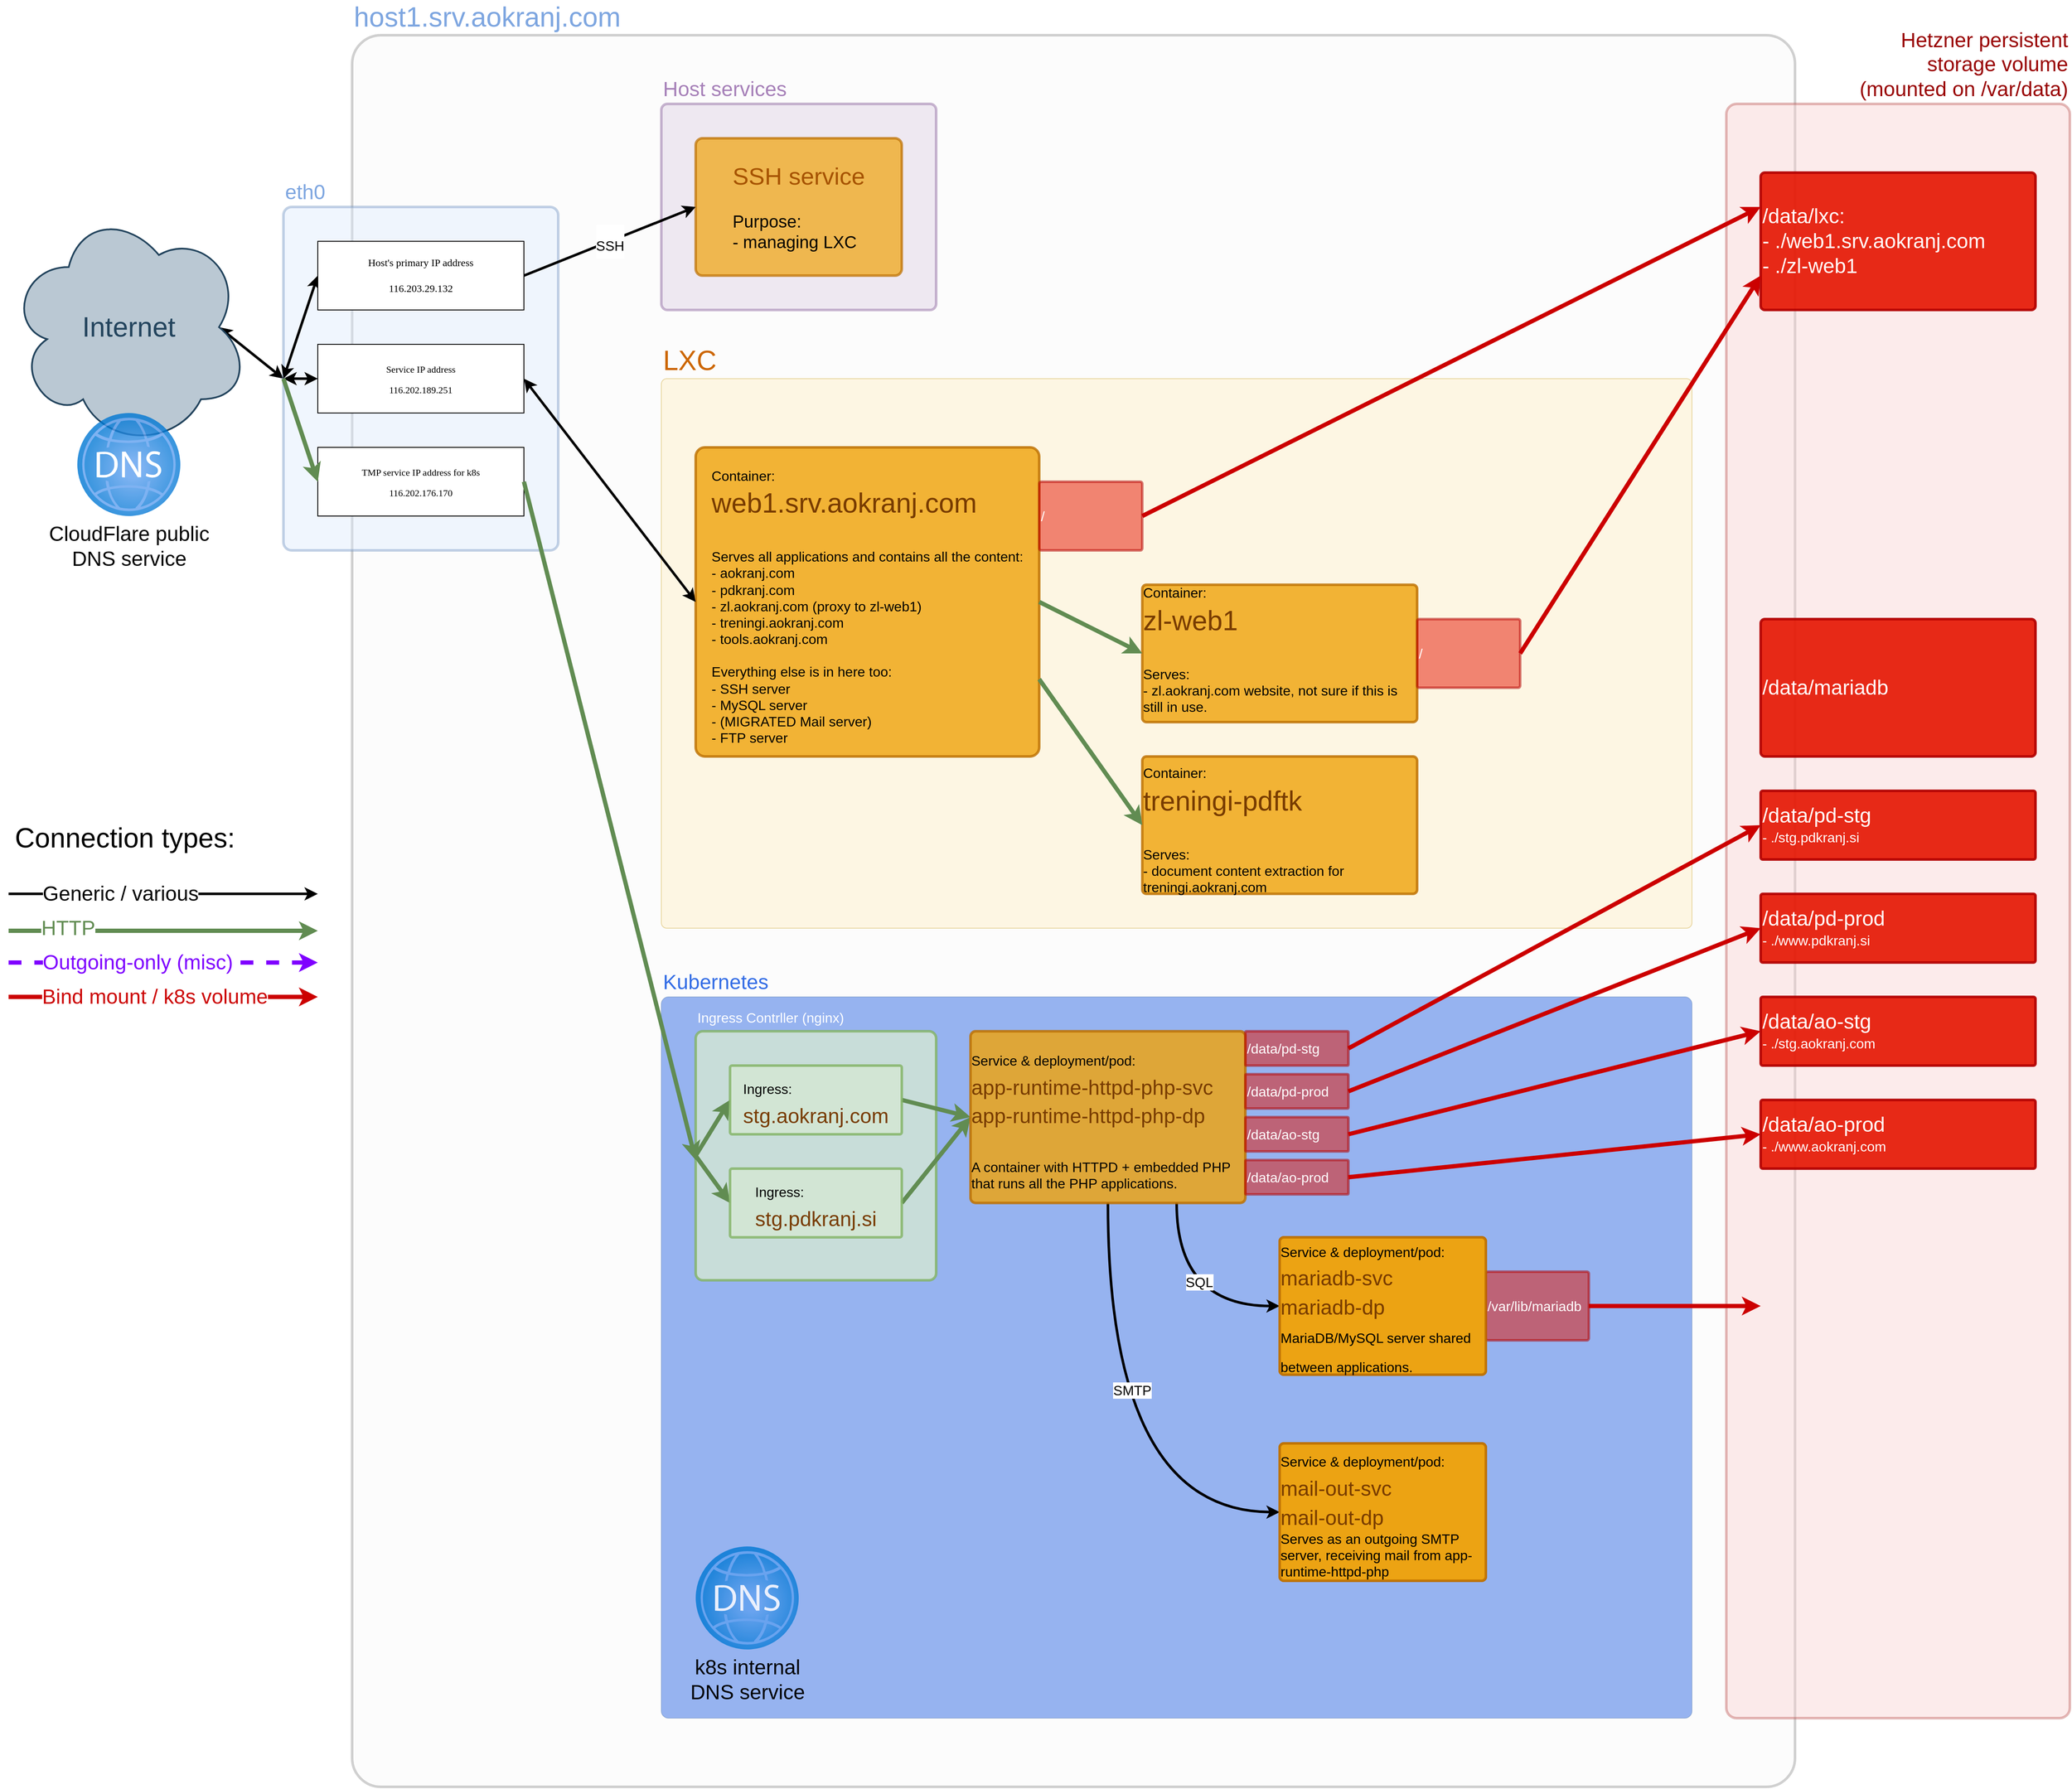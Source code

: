 <mxfile version="16.1.0" type="device"><diagram id="a45cf8ec-cd66-6f27-3ac3-be6e809c9e4a" name="Infrastructure diagram - desired final confifguration"><mxGraphModel dx="2329" dy="1436" grid="1" gridSize="10" guides="1" tooltips="1" connect="1" arrows="1" fold="1" page="1" pageScale="1" pageWidth="1169" pageHeight="1654" background="none" math="0" shadow="0"><root><mxCell id="0"/><mxCell id="1" parent="0"/><mxCell id="3" value="&lt;font style=&quot;font-size: 32px&quot; color=&quot;#7ea6e0&quot;&gt;host1.srv.aokranj.com&lt;/font&gt;" style="rounded=1;whiteSpace=wrap;html=1;shadow=0;strokeColor=#666666;fillColor=#f5f5f5;fontSize=18;fontStyle=0;strokeWidth=3;arcSize=2;align=left;labelPosition=center;verticalLabelPosition=top;verticalAlign=bottom;fontColor=#333333;opacity=30;" parent="1" vertex="1"><mxGeometry x="440" y="80" width="1680" height="2040" as="geometry"/></mxCell><mxCell id="VfFLFzp6Eeh_TzGAHePR-176" style="rounded=0;orthogonalLoop=1;jettySize=auto;html=1;exitX=0.875;exitY=0.5;exitDx=0;exitDy=0;exitPerimeter=0;entryX=0;entryY=0.5;entryDx=0;entryDy=0;fontSize=36;fontColor=#FF8000;strokeWidth=3;endArrow=classic;endFill=1;startArrow=classic;startFill=1;" parent="1" source="49" target="VfFLFzp6Eeh_TzGAHePR-175" edge="1"><mxGeometry relative="1" as="geometry"/></mxCell><mxCell id="VfFLFzp6Eeh_TzGAHePR-175" value="&lt;font color=&quot;#7ea6e0&quot; style=&quot;font-size: 24px&quot;&gt;eth0&lt;/font&gt;" style="rounded=1;whiteSpace=wrap;html=1;shadow=0;strokeColor=#6c8ebf;fillColor=#dae8fc;fontSize=18;opacity=40;fontStyle=0;strokeWidth=3;arcSize=3;align=left;labelPosition=center;verticalLabelPosition=top;verticalAlign=bottom;labelBackgroundColor=none;" parent="1" vertex="1"><mxGeometry x="360" y="280" width="320" height="400" as="geometry"/></mxCell><mxCell id="49" value="&lt;font style=&quot;font-size: 32px&quot;&gt;Internet&lt;/font&gt;" style="ellipse;shape=cloud;whiteSpace=wrap;html=1;shadow=0;strokeColor=#23445D;fillColor=#BAC8D3;gradientColor=none;fontSize=18;fontColor=#23445D;fontStyle=0;gradientDirection=north;strokeWidth=2;" parent="1" vertex="1"><mxGeometry x="40" y="280" width="280" height="280" as="geometry"/></mxCell><mxCell id="VfFLFzp6Eeh_TzGAHePR-224" style="edgeStyle=none;rounded=0;orthogonalLoop=1;jettySize=auto;html=1;exitX=0;exitY=0.5;exitDx=0;exitDy=0;entryX=0;entryY=0.5;entryDx=0;entryDy=0;fontSize=16;fontColor=#000000;startArrow=classic;startFill=1;endArrow=classic;endFill=1;strokeColor=#000000;strokeWidth=3;" parent="1" source="VfFLFzp6Eeh_TzGAHePR-175" target="VfFLFzp6Eeh_TzGAHePR-174" edge="1"><mxGeometry relative="1" as="geometry"/></mxCell><mxCell id="VfFLFzp6Eeh_TzGAHePR-183" style="edgeStyle=none;rounded=0;orthogonalLoop=1;jettySize=auto;html=1;exitX=0;exitY=0.5;exitDx=0;exitDy=0;entryX=0;entryY=0.5;entryDx=0;entryDy=0;fontSize=24;fontColor=#326ce5;startArrow=classic;startFill=1;endArrow=classic;endFill=1;strokeWidth=3;" parent="1" source="VfFLFzp6Eeh_TzGAHePR-173" target="VfFLFzp6Eeh_TzGAHePR-175" edge="1"><mxGeometry relative="1" as="geometry"/></mxCell><mxCell id="VfFLFzp6Eeh_TzGAHePR-173" value="&lt;p class=&quot;p1&quot; style=&quot;margin: 0px; font-stretch: normal; line-height: normal; font-family: menlo; color: rgb(0, 0, 0); font-size: 12px;&quot;&gt;&lt;span class=&quot;s1&quot; style=&quot;font-size: 12px;&quot;&gt;&lt;font style=&quot;font-size: 12px;&quot;&gt;Host's primary IP address&lt;/font&gt;&lt;/span&gt;&lt;/p&gt;&lt;p class=&quot;p1&quot; style=&quot;margin: 0px; font-stretch: normal; line-height: normal; font-family: menlo; color: rgb(0, 0, 0); font-size: 12px;&quot;&gt;&lt;span class=&quot;s1&quot; style=&quot;font-size: 12px;&quot;&gt;&lt;font style=&quot;font-size: 12px;&quot;&gt;&lt;br style=&quot;font-size: 12px;&quot;&gt;&lt;/font&gt;&lt;/span&gt;&lt;/p&gt;&lt;p class=&quot;p1&quot; style=&quot;margin: 0px; font-stretch: normal; line-height: normal; font-family: menlo; color: rgb(0, 0, 0); font-size: 12px;&quot;&gt;&lt;span class=&quot;s1&quot; style=&quot;font-size: 12px;&quot;&gt;&lt;font style=&quot;font-size: 12px;&quot;&gt;116.203.29.132&lt;/font&gt;&lt;/span&gt;&lt;/p&gt;" style="rounded=0;whiteSpace=wrap;html=1;fontSize=12;fontColor=#FF8000;" parent="1" vertex="1"><mxGeometry x="400" y="320" width="240" height="80" as="geometry"/></mxCell><mxCell id="VfFLFzp6Eeh_TzGAHePR-174" value="&lt;p class=&quot;p1&quot; style=&quot;margin: 0px ; font-stretch: normal ; font-size: 11px ; line-height: normal ; font-family: &amp;#34;menlo&amp;#34; ; color: rgb(0 , 0 , 0)&quot;&gt;&lt;span class=&quot;s1&quot;&gt;Service IP address&lt;/span&gt;&lt;/p&gt;&lt;p class=&quot;p1&quot; style=&quot;margin: 0px ; font-stretch: normal ; font-size: 11px ; line-height: normal ; font-family: &amp;#34;menlo&amp;#34; ; color: rgb(0 , 0 , 0)&quot;&gt;&lt;br&gt;&lt;/p&gt;&lt;p class=&quot;p1&quot; style=&quot;margin: 0px ; font-stretch: normal ; font-size: 11px ; line-height: normal ; font-family: &amp;#34;menlo&amp;#34; ; color: rgb(0 , 0 , 0)&quot;&gt;&lt;span class=&quot;s1&quot;&gt;116.202.189.251&lt;/span&gt;&lt;/p&gt;" style="rounded=0;whiteSpace=wrap;html=1;fontSize=36;fontColor=#FF8000;" parent="1" vertex="1"><mxGeometry x="400" y="440" width="240" height="80" as="geometry"/></mxCell><mxCell id="VfFLFzp6Eeh_TzGAHePR-179" value="&lt;font style=&quot;font-size: 24px&quot; color=&quot;#a680b8&quot;&gt;Host services&lt;/font&gt;" style="rounded=1;whiteSpace=wrap;html=1;shadow=0;strokeColor=#9673a6;fillColor=#e1d5e7;fontSize=18;opacity=50;fontStyle=0;strokeWidth=3;arcSize=3;align=left;labelPosition=center;verticalLabelPosition=top;verticalAlign=bottom;" parent="1" vertex="1"><mxGeometry x="800" y="160" width="320" height="240" as="geometry"/></mxCell><mxCell id="VfFLFzp6Eeh_TzGAHePR-178" value="&lt;div style=&quot;text-align: left&quot;&gt;&lt;span style=&quot;color: rgb(166 , 83 , 0)&quot;&gt;SSH service&lt;/span&gt;&lt;/div&gt;&lt;font style=&quot;font-size: 20px&quot;&gt;&lt;div style=&quot;text-align: left&quot;&gt;&lt;span style=&quot;font-size: 20px&quot;&gt;&lt;br&gt;&lt;/span&gt;&lt;/div&gt;&lt;div style=&quot;text-align: left&quot;&gt;&lt;span style=&quot;font-size: 20px&quot;&gt;Purpose:&lt;/span&gt;&lt;/div&gt;&lt;div style=&quot;text-align: left&quot;&gt;&lt;span&gt;- managing LXC&lt;/span&gt;&lt;/div&gt;&lt;/font&gt;" style="rounded=1;whiteSpace=wrap;html=1;shadow=0;strokeColor=#BD7000;fillColor=#f0a30a;fontSize=28;opacity=70;fontStyle=0;strokeWidth=3;arcSize=5;align=center;labelPosition=center;verticalLabelPosition=middle;verticalAlign=middle;labelBackgroundColor=none;fontColor=#000000;" parent="1" vertex="1"><mxGeometry x="840" y="200" width="240" height="160" as="geometry"/></mxCell><mxCell id="VfFLFzp6Eeh_TzGAHePR-180" value="&lt;font style=&quot;font-size: 16px&quot; color=&quot;#000000&quot;&gt;SSH&lt;/font&gt;" style="rounded=0;orthogonalLoop=1;jettySize=auto;html=1;exitX=1;exitY=0.5;exitDx=0;exitDy=0;entryX=0;entryY=0.5;entryDx=0;entryDy=0;fontSize=32;fontColor=#A65300;startArrow=none;startFill=0;endArrow=classic;endFill=1;strokeWidth=3;labelBackgroundColor=default;" parent="1" source="VfFLFzp6Eeh_TzGAHePR-173" target="VfFLFzp6Eeh_TzGAHePR-178" edge="1"><mxGeometry relative="1" as="geometry"/></mxCell><mxCell id="VfFLFzp6Eeh_TzGAHePR-186" value="&lt;font color=&quot;#000000&quot; style=&quot;font-size: 24px&quot;&gt;CloudFlare public&lt;br&gt;DNS service&lt;br&gt;&lt;/font&gt;" style="aspect=fixed;html=1;points=[];align=center;image;fontSize=12;image=img/lib/azure2/networking/DNS_Zones.svg;labelBackgroundColor=none;fontColor=#783C00;fillColor=#326ce5;opacity=80;" parent="1" vertex="1"><mxGeometry x="120" y="520" width="120" height="120" as="geometry"/></mxCell><mxCell id="VfFLFzp6Eeh_TzGAHePR-198" value="&lt;font color=&quot;#990000&quot;&gt;&lt;span style=&quot;font-size: 24px&quot;&gt;Hetzner persistent&lt;br&gt;storage volume&lt;br&gt;(mounted on /var/data)&lt;br&gt;&lt;/span&gt;&lt;/font&gt;" style="rounded=1;whiteSpace=wrap;html=1;shadow=0;strokeColor=#b85450;fillColor=#f8cecc;fontSize=18;opacity=40;fontStyle=0;strokeWidth=3;arcSize=3;align=right;labelPosition=center;verticalLabelPosition=top;verticalAlign=bottom;labelBackgroundColor=none;" parent="1" vertex="1"><mxGeometry x="2040" y="160" width="400" height="1880" as="geometry"/></mxCell><mxCell id="VfFLFzp6Eeh_TzGAHePR-225" style="edgeStyle=none;rounded=0;orthogonalLoop=1;jettySize=auto;html=1;fontSize=32;fontColor=#000000;startArrow=none;startFill=0;endArrow=classic;endFill=1;strokeWidth=5;fillColor=#6d8764;strokeColor=#618C52;" parent="1" edge="1"><mxGeometry relative="1" as="geometry"><mxPoint x="40" y="1123" as="sourcePoint"/><mxPoint x="400" y="1123" as="targetPoint"/></mxGeometry></mxCell><mxCell id="VfFLFzp6Eeh_TzGAHePR-226" value="&lt;font color=&quot;#618c52&quot; style=&quot;font-size: 24px&quot;&gt;HTTP&lt;/font&gt;" style="edgeLabel;html=1;align=center;verticalAlign=middle;resizable=0;points=[];fontSize=16;fontColor=#000000;" parent="VfFLFzp6Eeh_TzGAHePR-225" vertex="1" connectable="0"><mxGeometry x="-0.26" y="3" relative="1" as="geometry"><mxPoint x="-64" as="offset"/></mxGeometry></mxCell><mxCell id="VfFLFzp6Eeh_TzGAHePR-227" value="&lt;font style=&quot;font-size: 32px&quot;&gt;Connection types:&lt;/font&gt;" style="text;html=1;align=center;verticalAlign=middle;resizable=0;points=[];autosize=1;strokeColor=none;fillColor=none;fontSize=16;fontColor=#000000;" parent="1" vertex="1"><mxGeometry x="40" y="1000" width="270" height="30" as="geometry"/></mxCell><mxCell id="VfFLFzp6Eeh_TzGAHePR-228" style="rounded=0;orthogonalLoop=1;jettySize=auto;html=1;fontSize=24;fontColor=#000000;startArrow=none;startFill=0;endArrow=classic;endFill=1;strokeColor=#CC0000;strokeWidth=5;" parent="1" edge="1"><mxGeometry relative="1" as="geometry"><mxPoint x="40" y="1200" as="sourcePoint"/><mxPoint x="400" y="1200" as="targetPoint"/></mxGeometry></mxCell><mxCell id="VfFLFzp6Eeh_TzGAHePR-229" value="&lt;font color=&quot;#cc0000&quot;&gt;Bind mount / k8s volume&lt;/font&gt;" style="edgeLabel;html=1;align=center;verticalAlign=middle;resizable=0;points=[];fontSize=24;fontColor=#618C52;" parent="VfFLFzp6Eeh_TzGAHePR-228" vertex="1" connectable="0"><mxGeometry x="-0.221" y="4" relative="1" as="geometry"><mxPoint x="30" y="4" as="offset"/></mxGeometry></mxCell><mxCell id="VfFLFzp6Eeh_TzGAHePR-231" style="rounded=0;orthogonalLoop=1;jettySize=auto;html=1;fontSize=16;fontColor=#FFFFFF;startArrow=none;startFill=0;endArrow=classic;endFill=1;strokeWidth=5;dashed=1;strokeColor=#7F00FF;verticalAlign=top;horizontal=0;" parent="1" edge="1"><mxGeometry relative="1" as="geometry"><mxPoint x="40" y="1160" as="sourcePoint"/><mxPoint x="400" y="1160" as="targetPoint"/></mxGeometry></mxCell><mxCell id="VfFLFzp6Eeh_TzGAHePR-232" value="&lt;font style=&quot;font-size: 24px&quot;&gt;Outgoing-only (misc)&lt;/font&gt;" style="edgeLabel;html=1;align=center;verticalAlign=middle;resizable=0;points=[];fontSize=16;fontColor=#7F00FF;rotation=0;" parent="VfFLFzp6Eeh_TzGAHePR-231" vertex="1" connectable="0"><mxGeometry x="0.319" y="-10" relative="1" as="geometry"><mxPoint x="-88" y="-10" as="offset"/></mxGeometry></mxCell><mxCell id="VfFLFzp6Eeh_TzGAHePR-233" style="rounded=0;orthogonalLoop=1;jettySize=auto;html=1;fontSize=16;fontColor=#FFFFFF;startArrow=none;startFill=0;endArrow=classic;endFill=1;strokeWidth=3;" parent="1" edge="1"><mxGeometry relative="1" as="geometry"><mxPoint x="40" y="1080" as="sourcePoint"/><mxPoint x="400" y="1080" as="targetPoint"/></mxGeometry></mxCell><mxCell id="VfFLFzp6Eeh_TzGAHePR-234" value="&lt;font style=&quot;font-size: 24px&quot;&gt;Generic / various&lt;/font&gt;" style="edgeLabel;html=1;align=center;verticalAlign=middle;resizable=0;points=[];fontSize=16;fontColor=#000000;" parent="VfFLFzp6Eeh_TzGAHePR-233" vertex="1" connectable="0"><mxGeometry x="-0.223" y="28" relative="1" as="geometry"><mxPoint x="-10" y="28" as="offset"/></mxGeometry></mxCell><mxCell id="CxBk4820d_v69qApCO3p-49" value="&lt;font&gt;&lt;font color=&quot;#cc6600&quot; style=&quot;font-size: 32px&quot;&gt;LXC&lt;/font&gt;&lt;br&gt;&lt;/font&gt;" style="rounded=1;whiteSpace=wrap;html=1;labelBackgroundColor=none;fontSize=12;opacity=50;fillColor=#fff2cc;strokeColor=#d6b656;labelPosition=center;verticalLabelPosition=top;align=left;verticalAlign=bottom;arcSize=1;" parent="1" vertex="1"><mxGeometry x="800" y="480" width="1200" height="640" as="geometry"/></mxCell><mxCell id="CxBk4820d_v69qApCO3p-50" value="&lt;div style=&quot;text-align: left&quot;&gt;&lt;span style=&quot;font-size: 16px&quot;&gt;Container:&lt;/span&gt;&lt;/div&gt;&lt;font&gt;&lt;div style=&quot;text-align: left&quot;&gt;&lt;span style=&quot;color: rgb(120 , 60 , 0)&quot;&gt;&lt;font style=&quot;font-size: 32px&quot;&gt;web1.srv.aokranj.com&lt;/font&gt;&lt;/span&gt;&lt;/div&gt;&lt;div style=&quot;text-align: left&quot;&gt;&lt;br&gt;&lt;/div&gt;&lt;div style=&quot;text-align: left ; font-size: 16px&quot;&gt;&lt;span&gt;Serves all applications and contains all the content:&lt;/span&gt;&lt;/div&gt;&lt;div style=&quot;text-align: left ; font-size: 16px&quot;&gt;&lt;span&gt;- aokranj.com&lt;/span&gt;&lt;/div&gt;&lt;div style=&quot;text-align: left ; font-size: 16px&quot;&gt;&lt;span&gt;- pdkranj.com&lt;/span&gt;&lt;/div&gt;&lt;div style=&quot;text-align: left ; font-size: 16px&quot;&gt;&lt;span&gt;- zl.aokranj.com (proxy to zl-web1)&lt;/span&gt;&lt;/div&gt;&lt;div style=&quot;text-align: left ; font-size: 16px&quot;&gt;&lt;span&gt;- treningi.aokranj.com&lt;/span&gt;&lt;/div&gt;&lt;div style=&quot;text-align: left ; font-size: 16px&quot;&gt;- tools.aokranj.com&lt;/div&gt;&lt;div style=&quot;text-align: left ; font-size: 16px&quot;&gt;&lt;br&gt;&lt;/div&gt;&lt;div style=&quot;text-align: left ; font-size: 16px&quot;&gt;Everything else is in here too:&lt;/div&gt;&lt;div style=&quot;text-align: left ; font-size: 16px&quot;&gt;- SSH server&lt;/div&gt;&lt;div style=&quot;text-align: left ; font-size: 16px&quot;&gt;- MySQL server&lt;/div&gt;&lt;div style=&quot;text-align: left ; font-size: 16px&quot;&gt;- (MIGRATED Mail server)&lt;/div&gt;&lt;div style=&quot;text-align: left ; font-size: 16px&quot;&gt;- FTP server&lt;/div&gt;&lt;/font&gt;" style="rounded=1;whiteSpace=wrap;html=1;shadow=0;strokeColor=#BD7000;fillColor=#f0a30a;fontSize=28;opacity=80;fontStyle=0;strokeWidth=3;arcSize=3;align=center;labelPosition=center;verticalLabelPosition=middle;verticalAlign=middle;labelBackgroundColor=none;fontColor=#000000;direction=south;" parent="1" vertex="1"><mxGeometry x="840" y="560" width="400" height="360" as="geometry"/></mxCell><mxCell id="CxBk4820d_v69qApCO3p-51" value="&lt;span style=&quot;font-size: 24px&quot;&gt;/data/lxc:&lt;br&gt;- ./web1.srv.aokranj.com&lt;br&gt;- ./zl-web1&lt;br&gt;&lt;/span&gt;" style="rounded=1;whiteSpace=wrap;html=1;shadow=0;strokeColor=#B20000;fillColor=#e51400;fontSize=18;opacity=90;fontStyle=0;strokeWidth=3;arcSize=3;align=left;labelPosition=center;verticalLabelPosition=middle;verticalAlign=middle;labelBackgroundColor=none;fontColor=#ffffff;" parent="1" vertex="1"><mxGeometry x="2080" y="240" width="320" height="160" as="geometry"/></mxCell><mxCell id="CxBk4820d_v69qApCO3p-52" value="&lt;span style=&quot;font-size: 16px&quot;&gt;/&lt;/span&gt;" style="rounded=1;whiteSpace=wrap;html=1;shadow=0;strokeColor=#B20000;fillColor=#e51400;fontSize=18;opacity=50;fontStyle=0;strokeWidth=3;arcSize=3;align=left;labelPosition=center;verticalLabelPosition=middle;verticalAlign=middle;labelBackgroundColor=none;fontColor=#ffffff;" parent="1" vertex="1"><mxGeometry x="1240" y="600" width="120" height="80" as="geometry"/></mxCell><mxCell id="CxBk4820d_v69qApCO3p-53" style="rounded=0;orthogonalLoop=1;jettySize=auto;html=1;exitX=1;exitY=0.5;exitDx=0;exitDy=0;entryX=0;entryY=0.25;entryDx=0;entryDy=0;fontSize=16;fontColor=#FFFFFF;startArrow=none;startFill=0;endArrow=classic;endFill=1;strokeWidth=5;strokeColor=#CC0000;" parent="1" source="CxBk4820d_v69qApCO3p-52" target="CxBk4820d_v69qApCO3p-51" edge="1"><mxGeometry relative="1" as="geometry"><mxPoint x="1330" y="1579.33" as="sourcePoint"/><mxPoint x="1530" y="1579.33" as="targetPoint"/></mxGeometry></mxCell><mxCell id="CxBk4820d_v69qApCO3p-54" value="&lt;div style=&quot;text-align: left&quot;&gt;&lt;span style=&quot;font-size: 16px&quot;&gt;Container:&lt;/span&gt;&lt;/div&gt;&lt;font&gt;&lt;div style=&quot;text-align: left&quot;&gt;&lt;span style=&quot;color: rgb(120 , 60 , 0)&quot;&gt;&lt;font style=&quot;font-size: 32px&quot;&gt;zl-web1&lt;/font&gt;&lt;/span&gt;&lt;/div&gt;&lt;div style=&quot;text-align: left&quot;&gt;&lt;br&gt;&lt;/div&gt;&lt;div style=&quot;text-align: left ; font-size: 16px&quot;&gt;&lt;span&gt;Serves:&lt;/span&gt;&lt;/div&gt;&lt;div style=&quot;text-align: left ; font-size: 16px&quot;&gt;&lt;span&gt;- zl.aokranj.com website, not sure if this is still in use.&lt;/span&gt;&lt;br&gt;&lt;/div&gt;&lt;div style=&quot;text-align: left ; font-size: 16px&quot;&gt;&lt;br&gt;&lt;/div&gt;&lt;/font&gt;" style="rounded=1;whiteSpace=wrap;html=1;shadow=0;strokeColor=#BD7000;fillColor=#f0a30a;fontSize=28;opacity=80;fontStyle=0;strokeWidth=3;arcSize=3;align=center;labelPosition=center;verticalLabelPosition=middle;verticalAlign=middle;labelBackgroundColor=none;fontColor=#000000;" parent="1" vertex="1"><mxGeometry x="1360" y="720" width="320" height="160" as="geometry"/></mxCell><mxCell id="CxBk4820d_v69qApCO3p-55" value="&lt;span style=&quot;font-size: 16px&quot;&gt;/&lt;/span&gt;" style="rounded=1;whiteSpace=wrap;html=1;shadow=0;strokeColor=#B20000;fillColor=#e51400;fontSize=18;opacity=50;fontStyle=0;strokeWidth=3;arcSize=3;align=left;labelPosition=center;verticalLabelPosition=middle;verticalAlign=middle;labelBackgroundColor=none;fontColor=#ffffff;" parent="1" vertex="1"><mxGeometry x="1680" y="760" width="120" height="80" as="geometry"/></mxCell><mxCell id="CxBk4820d_v69qApCO3p-56" style="rounded=0;orthogonalLoop=1;jettySize=auto;html=1;exitX=1;exitY=0.5;exitDx=0;exitDy=0;entryX=0;entryY=0.75;entryDx=0;entryDy=0;fontSize=16;fontColor=#FFFFFF;startArrow=none;startFill=0;endArrow=classic;endFill=1;strokeWidth=5;strokeColor=#CC0000;" parent="1" source="CxBk4820d_v69qApCO3p-55" target="CxBk4820d_v69qApCO3p-51" edge="1"><mxGeometry relative="1" as="geometry"><mxPoint x="1290" y="1590" as="sourcePoint"/><mxPoint x="2090" y="1490" as="targetPoint"/></mxGeometry></mxCell><mxCell id="CxBk4820d_v69qApCO3p-57" value="&lt;div style=&quot;text-align: left&quot;&gt;&lt;span style=&quot;font-size: 16px&quot;&gt;Container:&lt;/span&gt;&lt;/div&gt;&lt;font&gt;&lt;div style=&quot;text-align: left&quot;&gt;&lt;font color=&quot;#783c00&quot;&gt;&lt;span style=&quot;font-size: 32px&quot;&gt;treningi-pdftk&lt;/span&gt;&lt;/font&gt;&lt;/div&gt;&lt;div style=&quot;text-align: left&quot;&gt;&lt;br&gt;&lt;/div&gt;&lt;div style=&quot;text-align: left ; font-size: 16px&quot;&gt;&lt;span&gt;Serves:&lt;/span&gt;&lt;/div&gt;&lt;div style=&quot;text-align: left ; font-size: 16px&quot;&gt;&lt;span&gt;- document content extraction for treningi.aokranj.com&lt;/span&gt;&lt;/div&gt;&lt;/font&gt;" style="rounded=1;whiteSpace=wrap;html=1;shadow=0;strokeColor=#BD7000;fillColor=#f0a30a;fontSize=28;opacity=80;fontStyle=0;strokeWidth=3;arcSize=3;align=center;labelPosition=center;verticalLabelPosition=middle;verticalAlign=middle;labelBackgroundColor=none;fontColor=#000000;" parent="1" vertex="1"><mxGeometry x="1360" y="920" width="320" height="160" as="geometry"/></mxCell><mxCell id="CxBk4820d_v69qApCO3p-61" style="edgeStyle=none;rounded=0;orthogonalLoop=1;jettySize=auto;html=1;exitX=0.5;exitY=0;exitDx=0;exitDy=0;entryX=0;entryY=0.5;entryDx=0;entryDy=0;fontSize=32;fontColor=#000000;startArrow=none;startFill=0;endArrow=classic;endFill=1;strokeWidth=5;fillColor=#6d8764;strokeColor=#618C52;" parent="1" source="CxBk4820d_v69qApCO3p-50" target="CxBk4820d_v69qApCO3p-54" edge="1"><mxGeometry relative="1" as="geometry"><mxPoint x="650" y="490" as="sourcePoint"/><mxPoint x="850" y="630" as="targetPoint"/></mxGeometry></mxCell><mxCell id="CxBk4820d_v69qApCO3p-62" style="edgeStyle=none;rounded=0;orthogonalLoop=1;jettySize=auto;html=1;exitX=0.75;exitY=0;exitDx=0;exitDy=0;entryX=0;entryY=0.5;entryDx=0;entryDy=0;fontSize=32;fontColor=#000000;startArrow=none;startFill=0;endArrow=classic;endFill=1;strokeWidth=5;fillColor=#6d8764;strokeColor=#618C52;" parent="1" source="CxBk4820d_v69qApCO3p-50" target="CxBk4820d_v69qApCO3p-57" edge="1"><mxGeometry relative="1" as="geometry"><mxPoint x="1170" y="730" as="sourcePoint"/><mxPoint x="1370" y="810" as="targetPoint"/></mxGeometry></mxCell><mxCell id="VfFLFzp6Eeh_TzGAHePR-187" style="edgeStyle=none;rounded=0;orthogonalLoop=1;jettySize=auto;html=1;exitX=1;exitY=0.5;exitDx=0;exitDy=0;entryX=0.5;entryY=1;entryDx=0;entryDy=0;fontSize=32;fontColor=#000000;startArrow=classic;startFill=1;endArrow=classic;endFill=1;strokeWidth=3;fillColor=#6d8764;strokeColor=#000000;" parent="1" source="VfFLFzp6Eeh_TzGAHePR-174" target="CxBk4820d_v69qApCO3p-50" edge="1"><mxGeometry relative="1" as="geometry"/></mxCell><mxCell id="2C36thIFbOjoakbgItie-49" value="&lt;p class=&quot;p1&quot; style=&quot;margin: 0px ; font-stretch: normal ; font-size: 11px ; line-height: normal ; font-family: &amp;#34;menlo&amp;#34; ; color: rgb(0 , 0 , 0)&quot;&gt;&lt;span class=&quot;s1&quot;&gt;TMP service IP address for k8s&lt;/span&gt;&lt;/p&gt;&lt;p class=&quot;p1&quot; style=&quot;margin: 0px ; font-stretch: normal ; font-size: 11px ; line-height: normal ; font-family: &amp;#34;menlo&amp;#34; ; color: rgb(0 , 0 , 0)&quot;&gt;&lt;br&gt;&lt;/p&gt;&lt;p class=&quot;p1&quot; style=&quot;margin: 0px ; font-stretch: normal ; font-size: 11px ; line-height: normal ; font-family: &amp;#34;menlo&amp;#34; ; color: rgb(0 , 0 , 0)&quot;&gt;&lt;span class=&quot;s1&quot;&gt;116.202.176.170&lt;/span&gt;&lt;/p&gt;" style="rounded=0;whiteSpace=wrap;html=1;fontSize=36;fontColor=#FF8000;" parent="1" vertex="1"><mxGeometry x="400" y="560" width="240" height="80" as="geometry"/></mxCell><mxCell id="2C36thIFbOjoakbgItie-50" value="&lt;font style=&quot;font-size: 24px&quot;&gt;Kubernetes&lt;/font&gt;" style="rounded=1;whiteSpace=wrap;html=1;labelBackgroundColor=none;fontSize=12;opacity=50;fillColor=#326ce5;strokeColor=#6c8ebf;labelPosition=center;verticalLabelPosition=top;align=left;verticalAlign=bottom;fontColor=#326ce5;arcSize=1;" parent="1" vertex="1"><mxGeometry x="800" y="1200" width="1200" height="840" as="geometry"/></mxCell><mxCell id="2C36thIFbOjoakbgItie-51" value="&lt;div&gt;&lt;span style=&quot;font-size: 16px&quot;&gt;&lt;font color=&quot;#ffffff&quot;&gt;Ingress Contrller (nginx)&lt;/font&gt;&lt;/span&gt;&lt;/div&gt;" style="rounded=1;whiteSpace=wrap;html=1;shadow=0;strokeColor=#82b366;fillColor=#d5e8d4;fontSize=28;opacity=80;fontStyle=0;strokeWidth=3;arcSize=3;align=left;labelPosition=center;verticalLabelPosition=top;verticalAlign=bottom;labelBackgroundColor=none;" parent="1" vertex="1"><mxGeometry x="840" y="1240" width="280" height="290" as="geometry"/></mxCell><mxCell id="2C36thIFbOjoakbgItie-52" style="edgeStyle=none;rounded=0;orthogonalLoop=1;jettySize=auto;html=1;exitX=0;exitY=0.5;exitDx=0;exitDy=0;entryX=0;entryY=0.5;entryDx=0;entryDy=0;fontSize=16;fontColor=#97FAE8;startArrow=none;startFill=0;endArrow=classic;endFill=1;strokeWidth=5;fillColor=#6d8764;strokeColor=#618C52;" parent="1" source="2C36thIFbOjoakbgItie-51" target="2C36thIFbOjoakbgItie-59" edge="1"><mxGeometry relative="1" as="geometry"/></mxCell><mxCell id="2C36thIFbOjoakbgItie-53" style="edgeStyle=none;rounded=0;orthogonalLoop=1;jettySize=auto;html=1;exitX=0;exitY=0.5;exitDx=0;exitDy=0;entryX=0;entryY=0.5;entryDx=0;entryDy=0;fontSize=16;fontColor=#97FAE8;startArrow=none;startFill=0;endArrow=classic;endFill=1;strokeWidth=5;strokeColor=#618C52;" parent="1" source="2C36thIFbOjoakbgItie-51" target="2C36thIFbOjoakbgItie-57" edge="1"><mxGeometry relative="1" as="geometry"/></mxCell><mxCell id="2C36thIFbOjoakbgItie-55" value="&lt;div style=&quot;text-align: left&quot;&gt;&lt;span style=&quot;font-size: 16px&quot;&gt;Service &amp;amp; deployment/pod:&lt;/span&gt;&lt;/div&gt;&lt;font&gt;&lt;div style=&quot;text-align: left&quot;&gt;&lt;span style=&quot;color: rgb(120 , 60 , 0) ; font-size: 24px&quot;&gt;mail-out-svc&lt;/span&gt;&lt;/div&gt;&lt;font&gt;&lt;div style=&quot;text-align: left&quot;&gt;&lt;span style=&quot;color: rgb(120 , 60 , 0) ; font-size: 24px&quot;&gt;mail-out-dp&lt;/span&gt;&lt;/div&gt;&lt;/font&gt;&lt;div style=&quot;text-align: left ; font-size: 16px&quot;&gt;&lt;span&gt;Serves as an outgoing SMTP server, receiving mail from app-runtime-httpd-php&lt;br&gt;&lt;/span&gt;&lt;/div&gt;&lt;/font&gt;" style="rounded=1;whiteSpace=wrap;html=1;shadow=0;strokeColor=#BD7000;fillColor=#f0a30a;fontSize=28;opacity=80;fontStyle=0;strokeWidth=3;arcSize=3;align=center;labelPosition=center;verticalLabelPosition=middle;verticalAlign=middle;labelBackgroundColor=none;fontColor=#000000;" parent="1" vertex="1"><mxGeometry x="1520" y="1720" width="240" height="160" as="geometry"/></mxCell><mxCell id="2C36thIFbOjoakbgItie-56" style="edgeStyle=none;rounded=0;orthogonalLoop=1;jettySize=auto;html=1;exitX=1;exitY=0.5;exitDx=0;exitDy=0;entryX=0;entryY=0.5;entryDx=0;entryDy=0;fontSize=16;fontColor=#FFFFFF;startArrow=none;startFill=0;endArrow=classic;endFill=1;strokeWidth=5;strokeColor=#618C52;" parent="1" source="2C36thIFbOjoakbgItie-57" target="2C36thIFbOjoakbgItie-65" edge="1"><mxGeometry relative="1" as="geometry"/></mxCell><mxCell id="2C36thIFbOjoakbgItie-57" value="&lt;div style=&quot;text-align: left&quot;&gt;&lt;span style=&quot;font-size: 16px&quot;&gt;Ingress:&lt;/span&gt;&lt;/div&gt;&lt;font&gt;&lt;div style=&quot;text-align: left&quot;&gt;&lt;span style=&quot;font-size: 24px ; color: rgb(120 , 60 , 0)&quot;&gt;stg.pdkranj.si&lt;/span&gt;&lt;/div&gt;&lt;/font&gt;" style="rounded=1;whiteSpace=wrap;html=1;shadow=0;strokeColor=#82b366;fillColor=#d5e8d4;fontSize=28;opacity=80;fontStyle=0;strokeWidth=3;arcSize=3;align=center;labelPosition=center;verticalLabelPosition=middle;verticalAlign=middle;labelBackgroundColor=none;" parent="1" vertex="1"><mxGeometry x="880" y="1400" width="200" height="80" as="geometry"/></mxCell><mxCell id="2C36thIFbOjoakbgItie-58" style="edgeStyle=none;rounded=0;orthogonalLoop=1;jettySize=auto;html=1;exitX=1;exitY=0.5;exitDx=0;exitDy=0;entryX=0;entryY=0.5;entryDx=0;entryDy=0;fontSize=16;fontColor=#FFFFFF;startArrow=none;startFill=0;endArrow=classic;endFill=1;strokeWidth=5;strokeColor=#618C52;" parent="1" source="2C36thIFbOjoakbgItie-59" target="2C36thIFbOjoakbgItie-65" edge="1"><mxGeometry relative="1" as="geometry"/></mxCell><mxCell id="2C36thIFbOjoakbgItie-59" value="&lt;div style=&quot;text-align: left&quot;&gt;&lt;span style=&quot;font-size: 16px&quot;&gt;Ingress&lt;/span&gt;&lt;span style=&quot;font-size: 16px&quot;&gt;:&lt;/span&gt;&lt;/div&gt;&lt;font&gt;&lt;div style=&quot;text-align: left&quot;&gt;&lt;span style=&quot;font-size: 24px ; color: rgb(120 , 60 , 0)&quot;&gt;stg.aokranj.com&lt;/span&gt;&lt;/div&gt;&lt;/font&gt;" style="rounded=1;whiteSpace=wrap;html=1;shadow=0;strokeColor=#82b366;fillColor=#d5e8d4;fontSize=28;opacity=80;fontStyle=0;strokeWidth=3;arcSize=3;align=center;labelPosition=center;verticalLabelPosition=middle;verticalAlign=middle;labelBackgroundColor=none;" parent="1" vertex="1"><mxGeometry x="880" y="1280" width="200" height="80" as="geometry"/></mxCell><mxCell id="2C36thIFbOjoakbgItie-60" style="edgeStyle=orthogonalEdgeStyle;curved=1;rounded=0;orthogonalLoop=1;jettySize=auto;html=1;exitX=0.75;exitY=1;exitDx=0;exitDy=0;entryX=0;entryY=0.5;entryDx=0;entryDy=0;fontSize=16;fontColor=#FFFFFF;startArrow=none;startFill=0;endArrow=classic;endFill=1;strokeWidth=3;" parent="1" source="2C36thIFbOjoakbgItie-65" target="2C36thIFbOjoakbgItie-67" edge="1"><mxGeometry relative="1" as="geometry"/></mxCell><mxCell id="2C36thIFbOjoakbgItie-61" value="SQL" style="edgeLabel;html=1;align=center;verticalAlign=middle;resizable=0;points=[];fontSize=16;fontColor=#000000;" parent="2C36thIFbOjoakbgItie-60" vertex="1" connectable="0"><mxGeometry x="-0.237" y="26" relative="1" as="geometry"><mxPoint as="offset"/></mxGeometry></mxCell><mxCell id="2C36thIFbOjoakbgItie-62" style="edgeStyle=orthogonalEdgeStyle;curved=1;rounded=0;orthogonalLoop=1;jettySize=auto;html=1;exitX=0.5;exitY=1;exitDx=0;exitDy=0;entryX=0;entryY=0.5;entryDx=0;entryDy=0;fontSize=16;fontColor=#FFFFFF;startArrow=none;startFill=0;endArrow=classic;endFill=1;strokeWidth=3;" parent="1" source="2C36thIFbOjoakbgItie-65" target="2C36thIFbOjoakbgItie-55" edge="1"><mxGeometry relative="1" as="geometry"/></mxCell><mxCell id="2C36thIFbOjoakbgItie-63" value="SMTP" style="edgeLabel;html=1;align=center;verticalAlign=middle;resizable=0;points=[];fontSize=16;fontColor=#000000;" parent="2C36thIFbOjoakbgItie-62" vertex="1" connectable="0"><mxGeometry x="-0.223" y="28" relative="1" as="geometry"><mxPoint as="offset"/></mxGeometry></mxCell><mxCell id="2C36thIFbOjoakbgItie-65" value="&lt;div style=&quot;text-align: left&quot;&gt;&lt;span style=&quot;font-size: 16px&quot;&gt;Service &amp;amp; deployment/pod:&lt;/span&gt;&lt;/div&gt;&lt;font&gt;&lt;div style=&quot;text-align: left&quot;&gt;&lt;span style=&quot;color: rgb(120 , 60 , 0) ; font-size: 24px&quot;&gt;app-runtime-httpd-php-svc&lt;/span&gt;&lt;/div&gt;&lt;div style=&quot;text-align: left&quot;&gt;&lt;span style=&quot;color: rgb(120 , 60 , 0) ; font-size: 24px&quot;&gt;app-runtime-httpd-php-dp&lt;/span&gt;&lt;/div&gt;&lt;div style=&quot;text-align: left&quot;&gt;&lt;br&gt;&lt;/div&gt;&lt;div style=&quot;text-align: left ; font-size: 16px&quot;&gt;&lt;span&gt;A container with HTTPD + embedded PHP that runs all the PHP applications.&lt;/span&gt;&lt;/div&gt;&lt;/font&gt;" style="rounded=1;whiteSpace=wrap;html=1;shadow=0;strokeColor=#BD7000;fillColor=#f0a30a;fontSize=28;opacity=80;fontStyle=0;strokeWidth=3;arcSize=3;align=center;labelPosition=center;verticalLabelPosition=middle;verticalAlign=middle;labelBackgroundColor=none;fontColor=#000000;" parent="1" vertex="1"><mxGeometry x="1160" y="1240" width="320" height="200" as="geometry"/></mxCell><mxCell id="2C36thIFbOjoakbgItie-67" value="&lt;div style=&quot;text-align: left&quot;&gt;&lt;span style=&quot;font-size: 16px&quot;&gt;Service &amp;amp; deployment/pod:&lt;/span&gt;&lt;/div&gt;&lt;font&gt;&lt;font&gt;&lt;div style=&quot;text-align: left&quot;&gt;&lt;span style=&quot;color: rgb(120 , 60 , 0) ; font-size: 24px&quot;&gt;mariadb-svc&lt;/span&gt;&lt;/div&gt;&lt;div style=&quot;text-align: left&quot;&gt;&lt;span style=&quot;color: rgb(120 , 60 , 0) ; font-size: 24px&quot;&gt;mariadb-dp&lt;/span&gt;&lt;/div&gt;&lt;/font&gt;&lt;/font&gt;&lt;div style=&quot;text-align: left&quot;&gt;&lt;span style=&quot;line-height: 1.2&quot;&gt;&lt;font style=&quot;font-size: 16px&quot;&gt;MariaDB/MySQL server shared between applications.&lt;/font&gt;&lt;/span&gt;&lt;/div&gt;" style="rounded=1;whiteSpace=wrap;html=1;shadow=0;strokeColor=#BD7000;fillColor=#f0a30a;fontSize=28;opacity=80;fontStyle=0;strokeWidth=3;arcSize=3;align=center;labelPosition=center;verticalLabelPosition=middle;verticalAlign=middle;labelBackgroundColor=none;fontColor=#000000;" parent="1" vertex="1"><mxGeometry x="1520" y="1480" width="240" height="160" as="geometry"/></mxCell><mxCell id="2C36thIFbOjoakbgItie-70" value="&lt;font color=&quot;#000000&quot;&gt;&lt;span style=&quot;font-size: 24px&quot;&gt;k8s internal&lt;br&gt;DNS service&lt;br&gt;&lt;/span&gt;&lt;/font&gt;" style="aspect=fixed;html=1;points=[];align=center;image;fontSize=12;image=img/lib/azure2/networking/DNS_Zones.svg;labelBackgroundColor=none;fontColor=#783C00;fillColor=#326ce5;opacity=80;" parent="1" vertex="1"><mxGeometry x="840" y="1840" width="120" height="120" as="geometry"/></mxCell><mxCell id="2C36thIFbOjoakbgItie-73" style="edgeStyle=none;rounded=0;orthogonalLoop=1;jettySize=auto;html=1;exitX=0;exitY=0.5;exitDx=0;exitDy=0;entryX=0;entryY=0.5;entryDx=0;entryDy=0;fontSize=16;fontColor=#000000;startArrow=none;startFill=0;endArrow=classic;endFill=1;strokeColor=#618C52;strokeWidth=5;" parent="1" source="VfFLFzp6Eeh_TzGAHePR-175" target="2C36thIFbOjoakbgItie-49" edge="1"><mxGeometry relative="1" as="geometry"><mxPoint x="360" y="420" as="sourcePoint"/><mxPoint x="400" y="480" as="targetPoint"/></mxGeometry></mxCell><mxCell id="2C36thIFbOjoakbgItie-74" style="edgeStyle=none;rounded=0;orthogonalLoop=1;jettySize=auto;html=1;exitX=1;exitY=0.5;exitDx=0;exitDy=0;fontSize=16;fontColor=#000000;startArrow=none;startFill=0;endArrow=classic;endFill=1;strokeColor=#618C52;strokeWidth=5;" parent="1" source="2C36thIFbOjoakbgItie-49" edge="1"><mxGeometry relative="1" as="geometry"><mxPoint x="370" y="430" as="sourcePoint"/><mxPoint x="840" y="1390" as="targetPoint"/></mxGeometry></mxCell><mxCell id="2C36thIFbOjoakbgItie-75" value="&lt;div style=&quot;text-align: left&quot;&gt;&lt;span style=&quot;font-size: 16px&quot;&gt;Service &amp;amp; deployment/pod:&lt;/span&gt;&lt;/div&gt;&lt;font&gt;&lt;div style=&quot;text-align: left&quot;&gt;&lt;span style=&quot;color: rgb(120 , 60 , 0) ; font-size: 24px&quot;&gt;mail-out-svc&lt;/span&gt;&lt;/div&gt;&lt;font&gt;&lt;div style=&quot;text-align: left&quot;&gt;&lt;span style=&quot;color: rgb(120 , 60 , 0) ; font-size: 24px&quot;&gt;mail-out-dp&lt;/span&gt;&lt;/div&gt;&lt;/font&gt;&lt;div style=&quot;text-align: left ; font-size: 16px&quot;&gt;&lt;span&gt;Serves as an outgoing SMTP server, receiving mail from app-runtime-httpd-php&lt;br&gt;&lt;/span&gt;&lt;/div&gt;&lt;/font&gt;" style="rounded=1;whiteSpace=wrap;html=1;shadow=0;strokeColor=#BD7000;fillColor=#f0a30a;fontSize=28;opacity=80;fontStyle=0;strokeWidth=3;arcSize=3;align=center;labelPosition=center;verticalLabelPosition=middle;verticalAlign=middle;labelBackgroundColor=none;fontColor=#000000;" parent="1" vertex="1"><mxGeometry x="1520" y="1720" width="240" height="160" as="geometry"/></mxCell><mxCell id="2C36thIFbOjoakbgItie-76" style="rounded=0;orthogonalLoop=1;jettySize=auto;html=1;exitX=1;exitY=0.5;exitDx=0;exitDy=0;entryX=0;entryY=0.5;entryDx=0;entryDy=0;fontSize=16;fontColor=#FFFFFF;startArrow=none;startFill=0;endArrow=classic;endFill=1;strokeWidth=5;strokeColor=#CC0000;" parent="1" source="2C36thIFbOjoakbgItie-77" edge="1"><mxGeometry relative="1" as="geometry"><mxPoint x="2080" y="1560.0" as="targetPoint"/></mxGeometry></mxCell><mxCell id="2C36thIFbOjoakbgItie-77" value="&lt;font style=&quot;font-size: 16px&quot;&gt;/var/lib/mariadb&lt;/font&gt;" style="rounded=1;whiteSpace=wrap;html=1;shadow=0;strokeColor=#B20000;fillColor=#e51400;fontSize=18;opacity=50;fontStyle=0;strokeWidth=3;arcSize=3;align=left;labelPosition=center;verticalLabelPosition=middle;verticalAlign=middle;labelBackgroundColor=none;fontColor=#ffffff;" parent="1" vertex="1"><mxGeometry x="1760" y="1520" width="120" height="80" as="geometry"/></mxCell><mxCell id="2C36thIFbOjoakbgItie-78" value="&lt;span style=&quot;font-size: 24px&quot;&gt;/data/mariadb&lt;br&gt;&lt;/span&gt;" style="rounded=1;whiteSpace=wrap;html=1;shadow=0;strokeColor=#B20000;fillColor=#e51400;fontSize=18;opacity=90;fontStyle=0;strokeWidth=3;arcSize=3;align=left;labelPosition=center;verticalLabelPosition=middle;verticalAlign=middle;labelBackgroundColor=none;fontColor=#ffffff;movable=0;resizable=0;rotatable=0;deletable=0;editable=0;connectable=0;" parent="1" vertex="1"><mxGeometry x="2080" y="760" width="320" height="160" as="geometry"/></mxCell><mxCell id="2C36thIFbOjoakbgItie-79" value="&lt;div style=&quot;text-align: left&quot;&gt;&lt;span style=&quot;font-size: 16px&quot;&gt;Service &amp;amp; deployment/pod:&lt;/span&gt;&lt;/div&gt;&lt;font&gt;&lt;font&gt;&lt;div style=&quot;text-align: left&quot;&gt;&lt;span style=&quot;color: rgb(120 , 60 , 0) ; font-size: 24px&quot;&gt;mariadb-svc&lt;/span&gt;&lt;/div&gt;&lt;div style=&quot;text-align: left&quot;&gt;&lt;span style=&quot;color: rgb(120 , 60 , 0) ; font-size: 24px&quot;&gt;mariadb-dp&lt;/span&gt;&lt;/div&gt;&lt;/font&gt;&lt;/font&gt;&lt;div style=&quot;text-align: left&quot;&gt;&lt;span style=&quot;line-height: 1.2&quot;&gt;&lt;font style=&quot;font-size: 16px&quot;&gt;MariaDB/MySQL server shared between applications.&lt;/font&gt;&lt;/span&gt;&lt;/div&gt;" style="rounded=1;whiteSpace=wrap;html=1;shadow=0;strokeColor=#BD7000;fillColor=#f0a30a;fontSize=28;opacity=80;fontStyle=0;strokeWidth=3;arcSize=3;align=center;labelPosition=center;verticalLabelPosition=middle;verticalAlign=middle;labelBackgroundColor=none;fontColor=#000000;" parent="1" vertex="1"><mxGeometry x="1520" y="1480" width="240" height="160" as="geometry"/></mxCell><mxCell id="2C36thIFbOjoakbgItie-80" value="&lt;font style=&quot;font-size: 24px&quot;&gt;/data/pd-stg&lt;/font&gt;&lt;br&gt;&lt;span style=&quot;font-size: 16px&quot;&gt;- ./stg.pdkranj.si&lt;/span&gt;" style="rounded=1;whiteSpace=wrap;html=1;shadow=0;strokeColor=#B20000;fillColor=#e51400;fontSize=18;opacity=90;fontStyle=0;strokeWidth=3;arcSize=3;align=left;labelPosition=center;verticalLabelPosition=middle;verticalAlign=middle;labelBackgroundColor=none;fontColor=#ffffff;" parent="1" vertex="1"><mxGeometry x="2080" y="960" width="320" height="80" as="geometry"/></mxCell><mxCell id="2C36thIFbOjoakbgItie-81" style="edgeStyle=none;rounded=0;orthogonalLoop=1;jettySize=auto;html=1;exitX=1;exitY=0.5;exitDx=0;exitDy=0;entryX=0;entryY=0.5;entryDx=0;entryDy=0;fontSize=24;fontColor=#000000;startArrow=none;startFill=0;endArrow=classic;endFill=1;strokeColor=#CC0000;strokeWidth=5;" parent="1" source="2C36thIFbOjoakbgItie-82" target="2C36thIFbOjoakbgItie-80" edge="1"><mxGeometry relative="1" as="geometry"/></mxCell><mxCell id="2C36thIFbOjoakbgItie-82" value="&lt;font style=&quot;font-size: 16px&quot;&gt;/data/pd-stg&lt;br&gt;&lt;/font&gt;" style="rounded=1;whiteSpace=wrap;html=1;shadow=0;strokeColor=#B20000;fillColor=#e51400;fontSize=18;opacity=50;fontStyle=0;strokeWidth=3;arcSize=3;align=left;labelPosition=center;verticalLabelPosition=middle;verticalAlign=middle;labelBackgroundColor=none;fontColor=#ffffff;" parent="1" vertex="1"><mxGeometry x="1480" y="1240" width="120" height="40" as="geometry"/></mxCell><mxCell id="2C36thIFbOjoakbgItie-83" value="&lt;span style=&quot;font-size: 24px&quot;&gt;/data/pd-prod&lt;/span&gt;&lt;br&gt;&lt;font style=&quot;font-size: 16px&quot;&gt;- ./www.pdkranj.si&lt;/font&gt;" style="rounded=1;whiteSpace=wrap;html=1;shadow=0;strokeColor=#B20000;fillColor=#e51400;fontSize=18;opacity=90;fontStyle=0;strokeWidth=3;arcSize=3;align=left;labelPosition=center;verticalLabelPosition=middle;verticalAlign=middle;labelBackgroundColor=none;fontColor=#ffffff;" parent="1" vertex="1"><mxGeometry x="2080" y="1080" width="320" height="80" as="geometry"/></mxCell><mxCell id="2C36thIFbOjoakbgItie-84" style="edgeStyle=none;rounded=0;orthogonalLoop=1;jettySize=auto;html=1;exitX=1;exitY=0.5;exitDx=0;exitDy=0;entryX=0;entryY=0.5;entryDx=0;entryDy=0;fontSize=24;fontColor=#000000;startArrow=none;startFill=0;endArrow=classic;endFill=1;strokeColor=#CC0000;strokeWidth=5;" parent="1" source="2C36thIFbOjoakbgItie-85" target="2C36thIFbOjoakbgItie-83" edge="1"><mxGeometry relative="1" as="geometry"/></mxCell><mxCell id="2C36thIFbOjoakbgItie-85" value="&lt;font style=&quot;font-size: 16px&quot;&gt;/data/pd-prod&lt;br&gt;&lt;/font&gt;" style="rounded=1;whiteSpace=wrap;html=1;shadow=0;strokeColor=#B20000;fillColor=#e51400;fontSize=18;opacity=50;fontStyle=0;strokeWidth=3;arcSize=3;align=left;labelPosition=center;verticalLabelPosition=middle;verticalAlign=middle;labelBackgroundColor=none;fontColor=#ffffff;" parent="1" vertex="1"><mxGeometry x="1480" y="1290" width="120" height="40" as="geometry"/></mxCell><mxCell id="2C36thIFbOjoakbgItie-86" value="&lt;font style=&quot;font-size: 24px&quot;&gt;/data/ao-stg&lt;/font&gt;&lt;br&gt;&lt;span style=&quot;font-size: 16px&quot;&gt;- ./stg.aokranj.com&lt;/span&gt;" style="rounded=1;whiteSpace=wrap;html=1;shadow=0;strokeColor=#B20000;fillColor=#e51400;fontSize=18;opacity=90;fontStyle=0;strokeWidth=3;arcSize=3;align=left;labelPosition=center;verticalLabelPosition=middle;verticalAlign=middle;labelBackgroundColor=none;fontColor=#ffffff;" parent="1" vertex="1"><mxGeometry x="2080" y="1200" width="320" height="80" as="geometry"/></mxCell><mxCell id="2C36thIFbOjoakbgItie-87" value="&lt;font style=&quot;font-size: 24px&quot;&gt;/data/ao-prod&lt;/font&gt;&lt;br&gt;&lt;span style=&quot;font-size: 16px&quot;&gt;- ./www.aokranj.com&lt;/span&gt;" style="rounded=1;whiteSpace=wrap;html=1;shadow=0;strokeColor=#B20000;fillColor=#e51400;fontSize=18;opacity=90;fontStyle=0;strokeWidth=3;arcSize=3;align=left;labelPosition=center;verticalLabelPosition=middle;verticalAlign=middle;labelBackgroundColor=none;fontColor=#ffffff;" parent="1" vertex="1"><mxGeometry x="2080" y="1320" width="320" height="80" as="geometry"/></mxCell><mxCell id="2C36thIFbOjoakbgItie-88" value="&lt;font style=&quot;font-size: 16px&quot;&gt;/data/ao-stg&lt;br&gt;&lt;/font&gt;" style="rounded=1;whiteSpace=wrap;html=1;shadow=0;strokeColor=#B20000;fillColor=#e51400;fontSize=18;opacity=50;fontStyle=0;strokeWidth=3;arcSize=3;align=left;labelPosition=center;verticalLabelPosition=middle;verticalAlign=middle;labelBackgroundColor=none;fontColor=#ffffff;" parent="1" vertex="1"><mxGeometry x="1480" y="1340" width="120" height="40" as="geometry"/></mxCell><mxCell id="2C36thIFbOjoakbgItie-89" value="&lt;font style=&quot;font-size: 16px&quot;&gt;/data/ao-prod&lt;br&gt;&lt;/font&gt;" style="rounded=1;whiteSpace=wrap;html=1;shadow=0;strokeColor=#B20000;fillColor=#e51400;fontSize=18;opacity=50;fontStyle=0;strokeWidth=3;arcSize=3;align=left;labelPosition=center;verticalLabelPosition=middle;verticalAlign=middle;labelBackgroundColor=none;fontColor=#ffffff;" parent="1" vertex="1"><mxGeometry x="1480" y="1390" width="120" height="40" as="geometry"/></mxCell><mxCell id="2C36thIFbOjoakbgItie-90" style="edgeStyle=none;rounded=0;orthogonalLoop=1;jettySize=auto;html=1;exitX=1;exitY=0.5;exitDx=0;exitDy=0;entryX=0;entryY=0.5;entryDx=0;entryDy=0;fontSize=24;fontColor=#000000;startArrow=none;startFill=0;endArrow=classic;endFill=1;strokeColor=#CC0000;strokeWidth=5;" parent="1" source="2C36thIFbOjoakbgItie-88" target="2C36thIFbOjoakbgItie-86" edge="1"><mxGeometry relative="1" as="geometry"><mxPoint x="1610.0" y="1320.0" as="sourcePoint"/><mxPoint x="2090.0" y="1130.0" as="targetPoint"/></mxGeometry></mxCell><mxCell id="2C36thIFbOjoakbgItie-91" style="edgeStyle=none;rounded=0;orthogonalLoop=1;jettySize=auto;html=1;entryX=0;entryY=0.5;entryDx=0;entryDy=0;fontSize=24;fontColor=#000000;startArrow=none;startFill=0;endArrow=classic;endFill=1;strokeColor=#CC0000;strokeWidth=5;exitX=1;exitY=0.5;exitDx=0;exitDy=0;" parent="1" source="2C36thIFbOjoakbgItie-89" target="2C36thIFbOjoakbgItie-87" edge="1"><mxGeometry relative="1" as="geometry"><mxPoint x="1620.0" y="1330.0" as="sourcePoint"/><mxPoint x="2100.0" y="1140.0" as="targetPoint"/></mxGeometry></mxCell></root></mxGraphModel></diagram></mxfile>